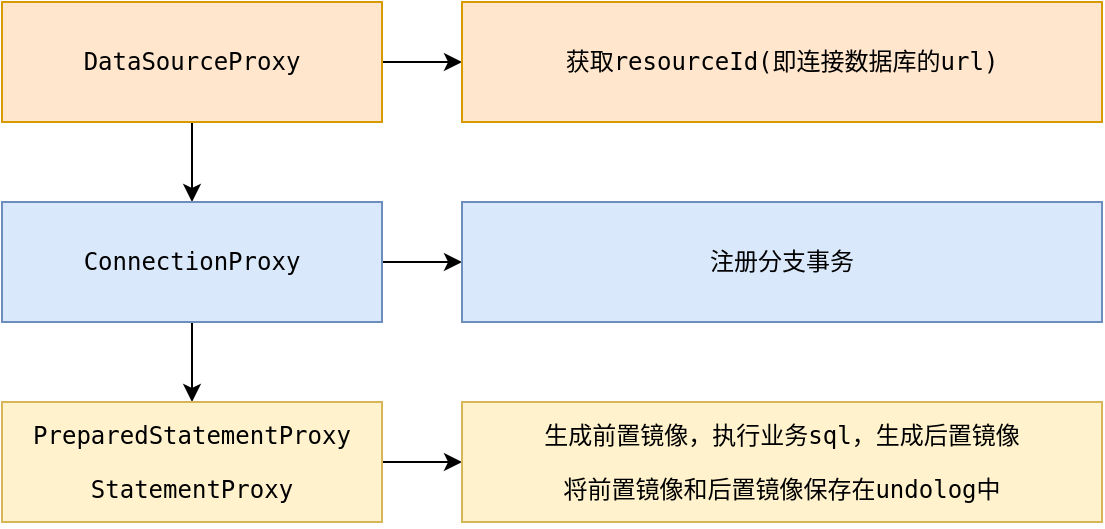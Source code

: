 <mxfile version="15.6.2" type="github">
  <diagram id="u3Zg2BsVUNNMz6V2RDVz" name="Page-1">
    <mxGraphModel dx="946" dy="536" grid="1" gridSize="10" guides="1" tooltips="1" connect="1" arrows="1" fold="1" page="1" pageScale="1" pageWidth="827" pageHeight="1169" math="0" shadow="0">
      <root>
        <mxCell id="0" />
        <mxCell id="1" parent="0" />
        <mxCell id="nhiX5PiLSv-n0odFnTZD-1" style="edgeStyle=orthogonalEdgeStyle;rounded=0;orthogonalLoop=1;jettySize=auto;html=1;exitX=0.5;exitY=1;exitDx=0;exitDy=0;entryX=0.5;entryY=0;entryDx=0;entryDy=0;" edge="1" parent="1" source="diVe1SUPso8jmXrMDj8z-1" target="diVe1SUPso8jmXrMDj8z-3">
          <mxGeometry relative="1" as="geometry" />
        </mxCell>
        <mxCell id="nhiX5PiLSv-n0odFnTZD-3" value="" style="edgeStyle=orthogonalEdgeStyle;rounded=0;orthogonalLoop=1;jettySize=auto;html=1;" edge="1" parent="1" source="diVe1SUPso8jmXrMDj8z-1" target="diVe1SUPso8jmXrMDj8z-5">
          <mxGeometry relative="1" as="geometry" />
        </mxCell>
        <mxCell id="diVe1SUPso8jmXrMDj8z-1" value="&lt;pre&gt;DataSourceProxy&lt;/pre&gt;" style="rounded=0;whiteSpace=wrap;html=1;fillColor=#ffe6cc;strokeColor=#d79b00;" parent="1" vertex="1">
          <mxGeometry x="130" y="410" width="190" height="60" as="geometry" />
        </mxCell>
        <mxCell id="nhiX5PiLSv-n0odFnTZD-2" style="edgeStyle=orthogonalEdgeStyle;rounded=0;orthogonalLoop=1;jettySize=auto;html=1;exitX=0.5;exitY=1;exitDx=0;exitDy=0;entryX=0.5;entryY=0;entryDx=0;entryDy=0;" edge="1" parent="1" source="diVe1SUPso8jmXrMDj8z-3" target="diVe1SUPso8jmXrMDj8z-4">
          <mxGeometry relative="1" as="geometry" />
        </mxCell>
        <mxCell id="nhiX5PiLSv-n0odFnTZD-4" value="" style="edgeStyle=orthogonalEdgeStyle;rounded=0;orthogonalLoop=1;jettySize=auto;html=1;" edge="1" parent="1" source="diVe1SUPso8jmXrMDj8z-3" target="diVe1SUPso8jmXrMDj8z-6">
          <mxGeometry relative="1" as="geometry" />
        </mxCell>
        <mxCell id="diVe1SUPso8jmXrMDj8z-3" value="&lt;pre&gt;&lt;pre&gt;ConnectionProxy&lt;/pre&gt;&lt;/pre&gt;" style="rounded=0;whiteSpace=wrap;html=1;fillColor=#dae8fc;strokeColor=#6c8ebf;" parent="1" vertex="1">
          <mxGeometry x="130" y="510" width="190" height="60" as="geometry" />
        </mxCell>
        <mxCell id="nhiX5PiLSv-n0odFnTZD-5" value="" style="edgeStyle=orthogonalEdgeStyle;rounded=0;orthogonalLoop=1;jettySize=auto;html=1;" edge="1" parent="1" source="diVe1SUPso8jmXrMDj8z-4" target="diVe1SUPso8jmXrMDj8z-7">
          <mxGeometry relative="1" as="geometry" />
        </mxCell>
        <mxCell id="diVe1SUPso8jmXrMDj8z-4" value="&lt;pre&gt;&lt;pre&gt;&lt;pre&gt;PreparedStatementProxy&lt;/pre&gt;&lt;pre&gt;&lt;pre&gt;StatementProxy&lt;/pre&gt;&lt;/pre&gt;&lt;/pre&gt;&lt;/pre&gt;" style="rounded=0;whiteSpace=wrap;html=1;fillColor=#fff2cc;strokeColor=#d6b656;" parent="1" vertex="1">
          <mxGeometry x="130" y="610" width="190" height="60" as="geometry" />
        </mxCell>
        <mxCell id="diVe1SUPso8jmXrMDj8z-5" value="&lt;pre&gt;获取resourceId(即连接数据库的url)&lt;/pre&gt;" style="rounded=0;whiteSpace=wrap;html=1;fillColor=#ffe6cc;strokeColor=#d79b00;" parent="1" vertex="1">
          <mxGeometry x="360" y="410" width="320" height="60" as="geometry" />
        </mxCell>
        <mxCell id="diVe1SUPso8jmXrMDj8z-6" value="&lt;pre&gt;注册分支事务&lt;/pre&gt;" style="rounded=0;whiteSpace=wrap;html=1;fillColor=#dae8fc;strokeColor=#6c8ebf;" parent="1" vertex="1">
          <mxGeometry x="360" y="510" width="320" height="60" as="geometry" />
        </mxCell>
        <mxCell id="diVe1SUPso8jmXrMDj8z-7" value="&lt;pre&gt;&lt;pre&gt;&lt;pre&gt;生成前置镜像，执行业务sql，生成后置镜像&lt;/pre&gt;&lt;pre&gt;将前置镜像和后置镜像保存在undolog中&lt;/pre&gt;&lt;/pre&gt;&lt;/pre&gt;" style="rounded=0;whiteSpace=wrap;html=1;fillColor=#fff2cc;strokeColor=#d6b656;" parent="1" vertex="1">
          <mxGeometry x="360" y="610" width="320" height="60" as="geometry" />
        </mxCell>
      </root>
    </mxGraphModel>
  </diagram>
</mxfile>
